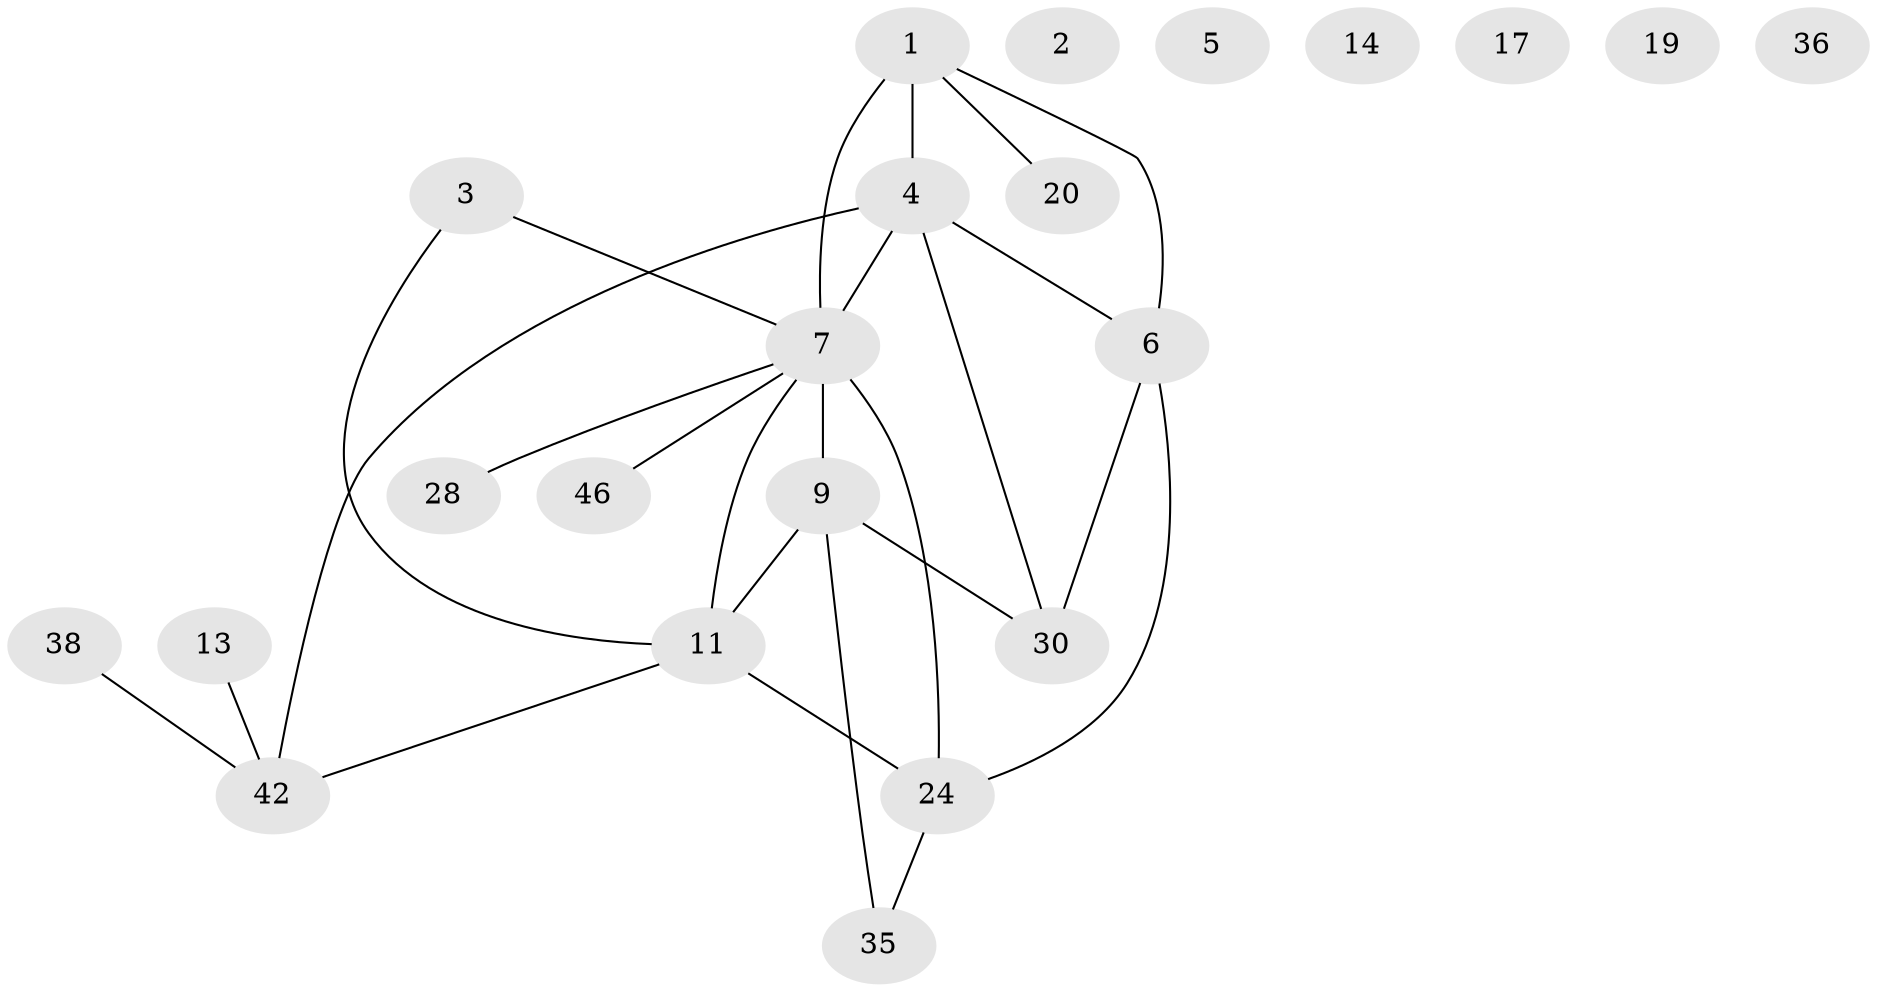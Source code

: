 // original degree distribution, {5: 0.09615384615384616, 0: 0.11538461538461539, 2: 0.25, 4: 0.1346153846153846, 1: 0.21153846153846154, 3: 0.19230769230769232}
// Generated by graph-tools (version 1.1) at 2025/16/03/04/25 18:16:37]
// undirected, 22 vertices, 25 edges
graph export_dot {
graph [start="1"]
  node [color=gray90,style=filled];
  1 [super="+37+10"];
  2;
  3 [super="+15"];
  4 [super="+8+18+26"];
  5;
  6 [super="+21"];
  7 [super="+16"];
  9 [super="+33+32"];
  11 [super="+12+31"];
  13;
  14;
  17;
  19;
  20 [super="+22"];
  24 [super="+41+25"];
  28;
  30 [super="+47"];
  35;
  36;
  38;
  42 [super="+45"];
  46;
  1 -- 7;
  1 -- 6;
  1 -- 20;
  1 -- 4 [weight=2];
  3 -- 11;
  3 -- 7;
  4 -- 6;
  4 -- 7;
  4 -- 42;
  4 -- 30;
  6 -- 24;
  6 -- 30;
  7 -- 9 [weight=3];
  7 -- 11;
  7 -- 46;
  7 -- 24 [weight=2];
  7 -- 28;
  9 -- 11;
  9 -- 30;
  9 -- 35;
  11 -- 24;
  11 -- 42;
  13 -- 42;
  24 -- 35;
  38 -- 42;
}
